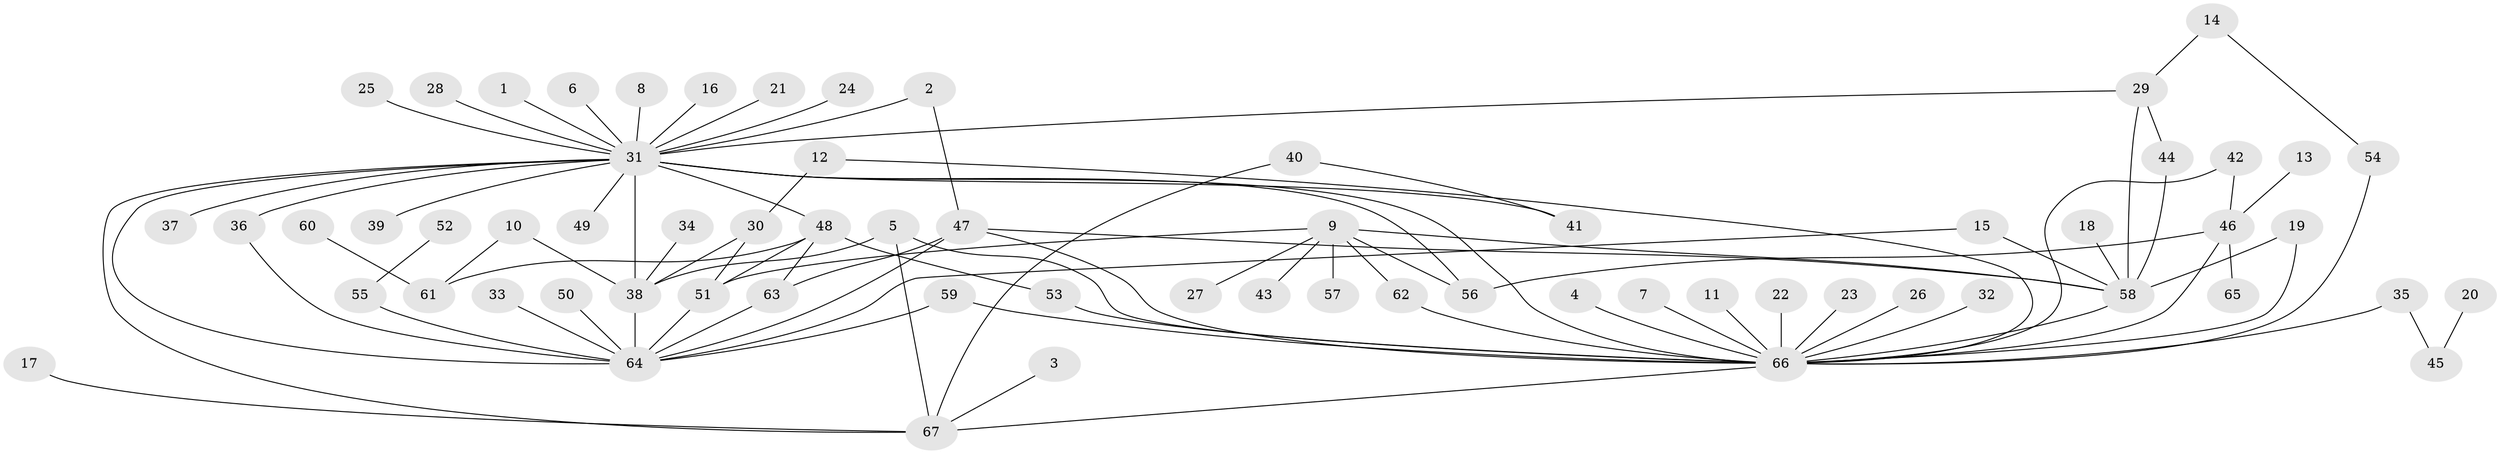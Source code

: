 // original degree distribution, {22: 0.015037593984962405, 2: 0.21804511278195488, 7: 0.015037593984962405, 6: 0.022556390977443608, 1: 0.5037593984962406, 4: 0.06766917293233082, 9: 0.007518796992481203, 8: 0.015037593984962405, 3: 0.11278195488721804, 5: 0.022556390977443608}
// Generated by graph-tools (version 1.1) at 2025/49/03/09/25 03:49:46]
// undirected, 67 vertices, 93 edges
graph export_dot {
graph [start="1"]
  node [color=gray90,style=filled];
  1;
  2;
  3;
  4;
  5;
  6;
  7;
  8;
  9;
  10;
  11;
  12;
  13;
  14;
  15;
  16;
  17;
  18;
  19;
  20;
  21;
  22;
  23;
  24;
  25;
  26;
  27;
  28;
  29;
  30;
  31;
  32;
  33;
  34;
  35;
  36;
  37;
  38;
  39;
  40;
  41;
  42;
  43;
  44;
  45;
  46;
  47;
  48;
  49;
  50;
  51;
  52;
  53;
  54;
  55;
  56;
  57;
  58;
  59;
  60;
  61;
  62;
  63;
  64;
  65;
  66;
  67;
  1 -- 31 [weight=1.0];
  2 -- 31 [weight=1.0];
  2 -- 47 [weight=1.0];
  3 -- 67 [weight=1.0];
  4 -- 66 [weight=1.0];
  5 -- 38 [weight=1.0];
  5 -- 66 [weight=1.0];
  5 -- 67 [weight=1.0];
  6 -- 31 [weight=1.0];
  7 -- 66 [weight=1.0];
  8 -- 31 [weight=1.0];
  9 -- 27 [weight=1.0];
  9 -- 43 [weight=1.0];
  9 -- 51 [weight=1.0];
  9 -- 56 [weight=1.0];
  9 -- 57 [weight=1.0];
  9 -- 58 [weight=1.0];
  9 -- 62 [weight=1.0];
  10 -- 38 [weight=1.0];
  10 -- 61 [weight=1.0];
  11 -- 66 [weight=1.0];
  12 -- 30 [weight=1.0];
  12 -- 66 [weight=1.0];
  13 -- 46 [weight=1.0];
  14 -- 29 [weight=1.0];
  14 -- 54 [weight=1.0];
  15 -- 58 [weight=1.0];
  15 -- 64 [weight=1.0];
  16 -- 31 [weight=1.0];
  17 -- 67 [weight=1.0];
  18 -- 58 [weight=1.0];
  19 -- 58 [weight=1.0];
  19 -- 66 [weight=1.0];
  20 -- 45 [weight=1.0];
  21 -- 31 [weight=1.0];
  22 -- 66 [weight=1.0];
  23 -- 66 [weight=1.0];
  24 -- 31 [weight=1.0];
  25 -- 31 [weight=1.0];
  26 -- 66 [weight=1.0];
  28 -- 31 [weight=1.0];
  29 -- 31 [weight=1.0];
  29 -- 44 [weight=1.0];
  29 -- 58 [weight=1.0];
  30 -- 38 [weight=1.0];
  30 -- 51 [weight=1.0];
  31 -- 36 [weight=1.0];
  31 -- 37 [weight=1.0];
  31 -- 38 [weight=1.0];
  31 -- 39 [weight=1.0];
  31 -- 41 [weight=1.0];
  31 -- 48 [weight=1.0];
  31 -- 49 [weight=1.0];
  31 -- 56 [weight=1.0];
  31 -- 64 [weight=1.0];
  31 -- 66 [weight=1.0];
  31 -- 67 [weight=1.0];
  32 -- 66 [weight=1.0];
  33 -- 64 [weight=1.0];
  34 -- 38 [weight=1.0];
  35 -- 45 [weight=1.0];
  35 -- 66 [weight=1.0];
  36 -- 64 [weight=1.0];
  38 -- 64 [weight=1.0];
  40 -- 41 [weight=1.0];
  40 -- 67 [weight=1.0];
  42 -- 46 [weight=1.0];
  42 -- 66 [weight=1.0];
  44 -- 58 [weight=1.0];
  46 -- 56 [weight=1.0];
  46 -- 65 [weight=1.0];
  46 -- 66 [weight=1.0];
  47 -- 58 [weight=1.0];
  47 -- 63 [weight=1.0];
  47 -- 64 [weight=1.0];
  47 -- 66 [weight=1.0];
  48 -- 51 [weight=1.0];
  48 -- 53 [weight=1.0];
  48 -- 61 [weight=1.0];
  48 -- 63 [weight=1.0];
  50 -- 64 [weight=1.0];
  51 -- 64 [weight=1.0];
  52 -- 55 [weight=1.0];
  53 -- 66 [weight=1.0];
  54 -- 66 [weight=1.0];
  55 -- 64 [weight=1.0];
  58 -- 66 [weight=1.0];
  59 -- 64 [weight=1.0];
  59 -- 66 [weight=1.0];
  60 -- 61 [weight=1.0];
  62 -- 66 [weight=1.0];
  63 -- 64 [weight=1.0];
  66 -- 67 [weight=1.0];
}
